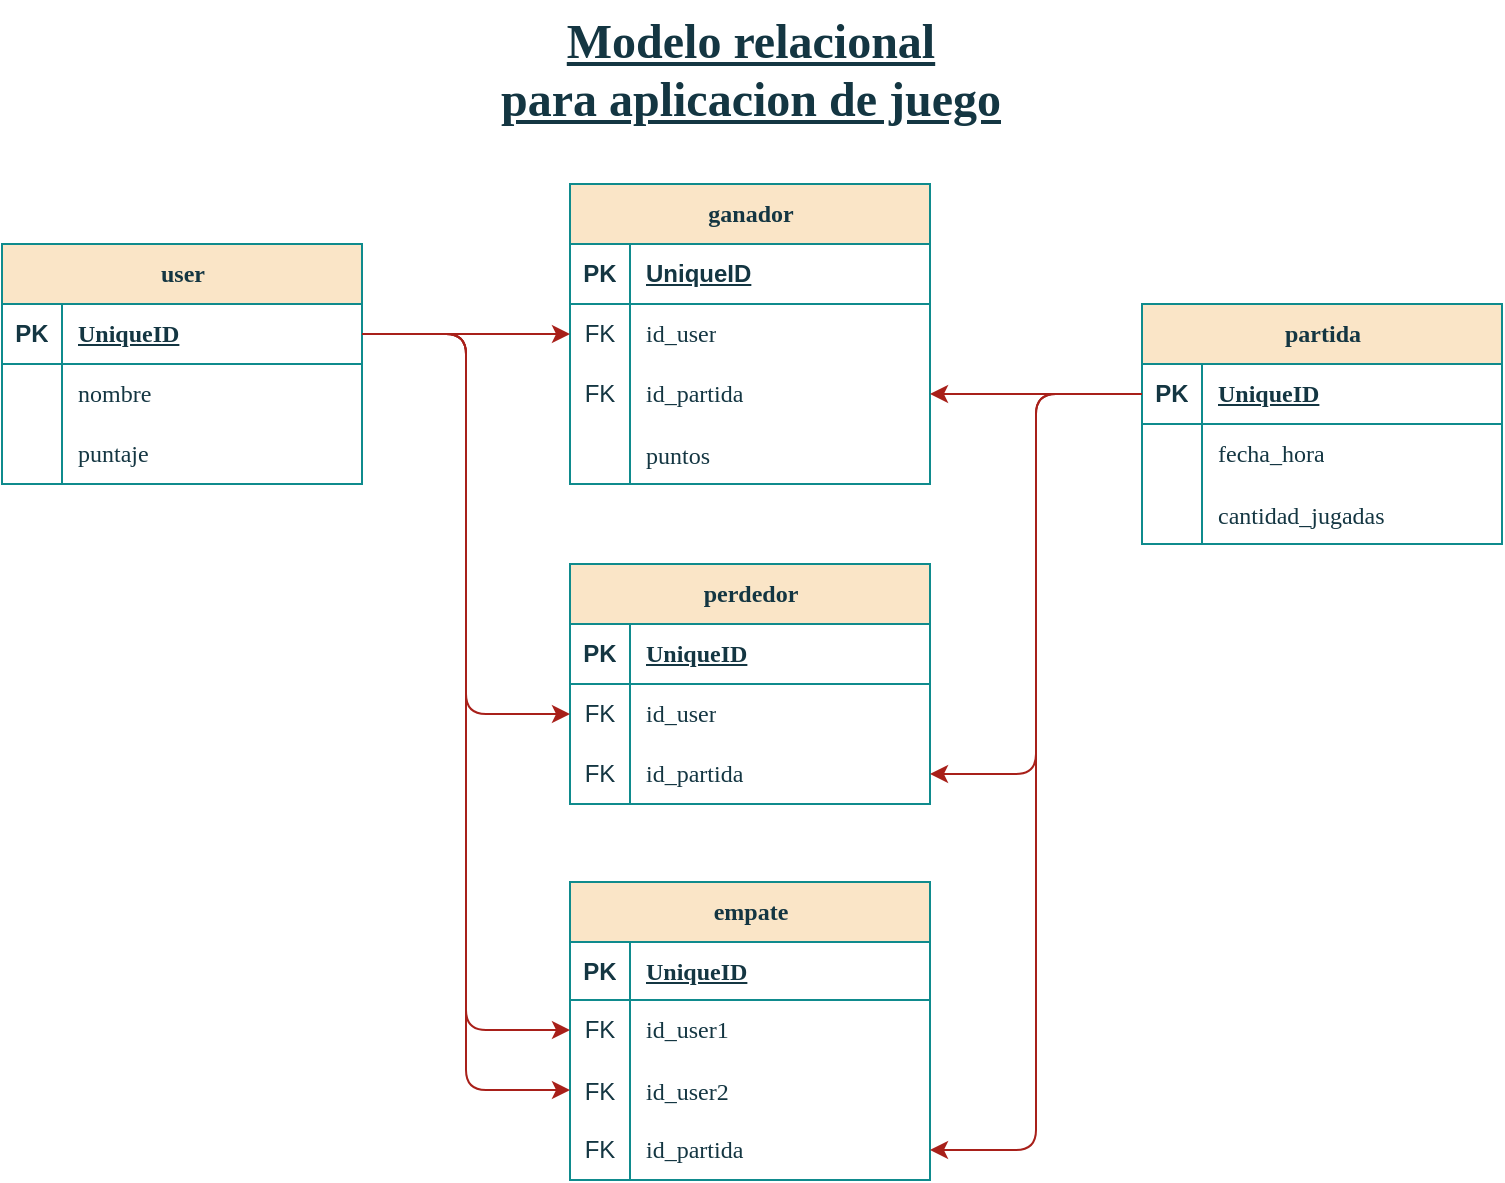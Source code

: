 <mxfile version="24.7.10">
  <diagram id="R2lEEEUBdFMjLlhIrx00" name="Page-1">
    <mxGraphModel grid="1" page="1" gridSize="10" guides="1" tooltips="1" connect="1" arrows="1" fold="1" pageScale="1" pageWidth="827" pageHeight="1169" math="0" shadow="0" extFonts="Permanent Marker^https://fonts.googleapis.com/css?family=Permanent+Marker">
      <root>
        <mxCell id="0" />
        <mxCell id="1" parent="0" />
        <mxCell id="4kyoytH1Ml8FVOS40zxp-3" value="user" style="shape=table;startSize=30;container=1;collapsible=1;childLayout=tableLayout;fixedRows=1;rowLines=0;fontStyle=1;align=center;resizeLast=1;html=1;fillColor=#FAE5C7;strokeColor=#0F8B8D;fontFamily=JetBrains mono;fontSource=https%3A%2F%2Ffonts.googleapis.com%2Fcss%3Ffamily%3DJetBrains%2Bmono;labelBackgroundColor=none;fontColor=#143642;" vertex="1" parent="1">
          <mxGeometry x="40" y="152" width="180" height="120" as="geometry" />
        </mxCell>
        <mxCell id="4kyoytH1Ml8FVOS40zxp-4" value="" style="shape=tableRow;horizontal=0;startSize=0;swimlaneHead=0;swimlaneBody=0;fillColor=none;collapsible=0;dropTarget=0;points=[[0,0.5],[1,0.5]];portConstraint=eastwest;top=0;left=0;right=0;bottom=1;labelBackgroundColor=none;strokeColor=#0F8B8D;fontColor=#143642;" vertex="1" parent="4kyoytH1Ml8FVOS40zxp-3">
          <mxGeometry y="30" width="180" height="30" as="geometry" />
        </mxCell>
        <mxCell id="4kyoytH1Ml8FVOS40zxp-5" value="PK" style="shape=partialRectangle;connectable=0;fillColor=none;top=0;left=0;bottom=0;right=0;fontStyle=1;overflow=hidden;whiteSpace=wrap;html=1;labelBackgroundColor=none;strokeColor=#0F8B8D;fontColor=#143642;" vertex="1" parent="4kyoytH1Ml8FVOS40zxp-4">
          <mxGeometry width="30" height="30" as="geometry">
            <mxRectangle width="30" height="30" as="alternateBounds" />
          </mxGeometry>
        </mxCell>
        <mxCell id="4kyoytH1Ml8FVOS40zxp-6" value="&lt;font data-font-src=&quot;https://fonts.googleapis.com/css?family=JetBrains+mono&quot; face=&quot;JetBrains mono&quot;&gt;UniqueID&lt;/font&gt;" style="shape=partialRectangle;connectable=0;fillColor=none;top=0;left=0;bottom=0;right=0;align=left;spacingLeft=6;fontStyle=5;overflow=hidden;whiteSpace=wrap;html=1;labelBackgroundColor=none;strokeColor=#0F8B8D;fontColor=#143642;" vertex="1" parent="4kyoytH1Ml8FVOS40zxp-4">
          <mxGeometry x="30" width="150" height="30" as="geometry">
            <mxRectangle width="150" height="30" as="alternateBounds" />
          </mxGeometry>
        </mxCell>
        <mxCell id="4kyoytH1Ml8FVOS40zxp-7" value="" style="shape=tableRow;horizontal=0;startSize=0;swimlaneHead=0;swimlaneBody=0;fillColor=none;collapsible=0;dropTarget=0;points=[[0,0.5],[1,0.5]];portConstraint=eastwest;top=0;left=0;right=0;bottom=0;labelBackgroundColor=none;strokeColor=#0F8B8D;fontColor=#143642;fontFamily=JetBrains mono;fontSource=https%3A%2F%2Ffonts.googleapis.com%2Fcss%3Ffamily%3DJetBrains%2Bmono;" vertex="1" parent="4kyoytH1Ml8FVOS40zxp-3">
          <mxGeometry y="60" width="180" height="30" as="geometry" />
        </mxCell>
        <mxCell id="4kyoytH1Ml8FVOS40zxp-8" value="" style="shape=partialRectangle;connectable=0;fillColor=none;top=0;left=0;bottom=0;right=0;editable=1;overflow=hidden;whiteSpace=wrap;html=1;labelBackgroundColor=none;strokeColor=#0F8B8D;fontColor=#143642;" vertex="1" parent="4kyoytH1Ml8FVOS40zxp-7">
          <mxGeometry width="30" height="30" as="geometry">
            <mxRectangle width="30" height="30" as="alternateBounds" />
          </mxGeometry>
        </mxCell>
        <mxCell id="4kyoytH1Ml8FVOS40zxp-9" value="&lt;font data-font-src=&quot;https://fonts.googleapis.com/css?family=JetBrains+mono&quot; face=&quot;JetBrains mono&quot;&gt;nombre&lt;/font&gt;" style="shape=partialRectangle;connectable=0;fillColor=none;top=0;left=0;bottom=0;right=0;align=left;spacingLeft=6;overflow=hidden;whiteSpace=wrap;html=1;labelBackgroundColor=none;strokeColor=#0F8B8D;fontColor=#143642;" vertex="1" parent="4kyoytH1Ml8FVOS40zxp-7">
          <mxGeometry x="30" width="150" height="30" as="geometry">
            <mxRectangle width="150" height="30" as="alternateBounds" />
          </mxGeometry>
        </mxCell>
        <mxCell id="4kyoytH1Ml8FVOS40zxp-10" value="" style="shape=tableRow;horizontal=0;startSize=0;swimlaneHead=0;swimlaneBody=0;fillColor=none;collapsible=0;dropTarget=0;points=[[0,0.5],[1,0.5]];portConstraint=eastwest;top=0;left=0;right=0;bottom=0;labelBackgroundColor=none;strokeColor=#0F8B8D;fontColor=#143642;" vertex="1" parent="4kyoytH1Ml8FVOS40zxp-3">
          <mxGeometry y="90" width="180" height="30" as="geometry" />
        </mxCell>
        <mxCell id="4kyoytH1Ml8FVOS40zxp-11" value="" style="shape=partialRectangle;connectable=0;fillColor=none;top=0;left=0;bottom=0;right=0;editable=1;overflow=hidden;whiteSpace=wrap;html=1;labelBackgroundColor=none;strokeColor=#0F8B8D;fontColor=#143642;" vertex="1" parent="4kyoytH1Ml8FVOS40zxp-10">
          <mxGeometry width="30" height="30" as="geometry">
            <mxRectangle width="30" height="30" as="alternateBounds" />
          </mxGeometry>
        </mxCell>
        <mxCell id="4kyoytH1Ml8FVOS40zxp-12" value="&lt;font data-font-src=&quot;https://fonts.googleapis.com/css?family=JetBrains+mono&quot; face=&quot;JetBrains mono&quot;&gt;puntaje&lt;/font&gt;" style="shape=partialRectangle;connectable=0;fillColor=none;top=0;left=0;bottom=0;right=0;align=left;spacingLeft=6;overflow=hidden;whiteSpace=wrap;html=1;labelBackgroundColor=none;strokeColor=#0F8B8D;fontColor=#143642;" vertex="1" parent="4kyoytH1Ml8FVOS40zxp-10">
          <mxGeometry x="30" width="150" height="30" as="geometry">
            <mxRectangle width="150" height="30" as="alternateBounds" />
          </mxGeometry>
        </mxCell>
        <mxCell id="4kyoytH1Ml8FVOS40zxp-16" value="ganador" style="shape=table;startSize=30;container=1;collapsible=1;childLayout=tableLayout;fixedRows=1;rowLines=0;fontStyle=1;align=center;resizeLast=1;html=1;fillColor=#FAE5C7;strokeColor=#0F8B8D;fontFamily=JetBrains mono;fontSource=https%3A%2F%2Ffonts.googleapis.com%2Fcss%3Ffamily%3DJetBrains%2Bmono;labelBackgroundColor=none;fontColor=#143642;" vertex="1" parent="1">
          <mxGeometry x="324" y="122" width="180" height="150" as="geometry" />
        </mxCell>
        <mxCell id="4kyoytH1Ml8FVOS40zxp-17" value="" style="shape=tableRow;horizontal=0;startSize=0;swimlaneHead=0;swimlaneBody=0;fillColor=none;collapsible=0;dropTarget=0;points=[[0,0.5],[1,0.5]];portConstraint=eastwest;top=0;left=0;right=0;bottom=1;labelBackgroundColor=none;strokeColor=#0F8B8D;fontColor=#143642;" vertex="1" parent="4kyoytH1Ml8FVOS40zxp-16">
          <mxGeometry y="30" width="180" height="30" as="geometry" />
        </mxCell>
        <mxCell id="4kyoytH1Ml8FVOS40zxp-18" value="PK" style="shape=partialRectangle;connectable=0;fillColor=none;top=0;left=0;bottom=0;right=0;fontStyle=1;overflow=hidden;whiteSpace=wrap;html=1;labelBackgroundColor=none;strokeColor=#0F8B8D;fontColor=#143642;" vertex="1" parent="4kyoytH1Ml8FVOS40zxp-17">
          <mxGeometry width="30" height="30" as="geometry">
            <mxRectangle width="30" height="30" as="alternateBounds" />
          </mxGeometry>
        </mxCell>
        <mxCell id="4kyoytH1Ml8FVOS40zxp-19" value="UniqueID" style="shape=partialRectangle;connectable=0;fillColor=none;top=0;left=0;bottom=0;right=0;align=left;spacingLeft=6;fontStyle=5;overflow=hidden;whiteSpace=wrap;html=1;labelBackgroundColor=none;strokeColor=#0F8B8D;fontColor=#143642;" vertex="1" parent="4kyoytH1Ml8FVOS40zxp-17">
          <mxGeometry x="30" width="150" height="30" as="geometry">
            <mxRectangle width="150" height="30" as="alternateBounds" />
          </mxGeometry>
        </mxCell>
        <mxCell id="4kyoytH1Ml8FVOS40zxp-20" value="" style="shape=tableRow;horizontal=0;startSize=0;swimlaneHead=0;swimlaneBody=0;fillColor=none;collapsible=0;dropTarget=0;points=[[0,0.5],[1,0.5]];portConstraint=eastwest;top=0;left=0;right=0;bottom=0;labelBackgroundColor=none;strokeColor=#0F8B8D;fontColor=#143642;" vertex="1" parent="4kyoytH1Ml8FVOS40zxp-16">
          <mxGeometry y="60" width="180" height="30" as="geometry" />
        </mxCell>
        <mxCell id="4kyoytH1Ml8FVOS40zxp-21" value="FK" style="shape=partialRectangle;connectable=0;fillColor=none;top=0;left=0;bottom=0;right=0;editable=1;overflow=hidden;whiteSpace=wrap;html=1;labelBackgroundColor=none;strokeColor=#0F8B8D;fontColor=#143642;" vertex="1" parent="4kyoytH1Ml8FVOS40zxp-20">
          <mxGeometry width="30" height="30" as="geometry">
            <mxRectangle width="30" height="30" as="alternateBounds" />
          </mxGeometry>
        </mxCell>
        <mxCell id="4kyoytH1Ml8FVOS40zxp-22" value="&lt;font data-font-src=&quot;https://fonts.googleapis.com/css?family=JetBrains+mono&quot; face=&quot;JetBrains mono&quot;&gt;id_user&lt;/font&gt;" style="shape=partialRectangle;connectable=0;fillColor=none;top=0;left=0;bottom=0;right=0;align=left;spacingLeft=6;overflow=hidden;whiteSpace=wrap;html=1;labelBackgroundColor=none;strokeColor=#0F8B8D;fontColor=#143642;" vertex="1" parent="4kyoytH1Ml8FVOS40zxp-20">
          <mxGeometry x="30" width="150" height="30" as="geometry">
            <mxRectangle width="150" height="30" as="alternateBounds" />
          </mxGeometry>
        </mxCell>
        <mxCell id="4kyoytH1Ml8FVOS40zxp-23" value="" style="shape=tableRow;horizontal=0;startSize=0;swimlaneHead=0;swimlaneBody=0;fillColor=none;collapsible=0;dropTarget=0;points=[[0,0.5],[1,0.5]];portConstraint=eastwest;top=0;left=0;right=0;bottom=0;labelBackgroundColor=none;strokeColor=#0F8B8D;fontColor=#143642;" vertex="1" parent="4kyoytH1Ml8FVOS40zxp-16">
          <mxGeometry y="90" width="180" height="30" as="geometry" />
        </mxCell>
        <mxCell id="4kyoytH1Ml8FVOS40zxp-24" value="FK" style="shape=partialRectangle;connectable=0;fillColor=none;top=0;left=0;bottom=0;right=0;editable=1;overflow=hidden;whiteSpace=wrap;html=1;labelBackgroundColor=none;strokeColor=#0F8B8D;fontColor=#143642;" vertex="1" parent="4kyoytH1Ml8FVOS40zxp-23">
          <mxGeometry width="30" height="30" as="geometry">
            <mxRectangle width="30" height="30" as="alternateBounds" />
          </mxGeometry>
        </mxCell>
        <mxCell id="4kyoytH1Ml8FVOS40zxp-25" value="&lt;font data-font-src=&quot;https://fonts.googleapis.com/css?family=JetBrains+mono&quot; face=&quot;JetBrains mono&quot;&gt;id_partida&lt;/font&gt;" style="shape=partialRectangle;connectable=0;fillColor=none;top=0;left=0;bottom=0;right=0;align=left;spacingLeft=6;overflow=hidden;whiteSpace=wrap;html=1;labelBackgroundColor=none;strokeColor=#0F8B8D;fontColor=#143642;" vertex="1" parent="4kyoytH1Ml8FVOS40zxp-23">
          <mxGeometry x="30" width="150" height="30" as="geometry">
            <mxRectangle width="150" height="30" as="alternateBounds" />
          </mxGeometry>
        </mxCell>
        <mxCell id="4kyoytH1Ml8FVOS40zxp-101" value="" style="shape=tableRow;horizontal=0;startSize=0;swimlaneHead=0;swimlaneBody=0;fillColor=none;collapsible=0;dropTarget=0;points=[[0,0.5],[1,0.5]];portConstraint=eastwest;top=0;left=0;right=0;bottom=0;strokeColor=#0F8B8D;align=center;verticalAlign=middle;fontFamily=Helvetica;fontSize=12;fontColor=#143642;fontStyle=1;labelBackgroundColor=none;" vertex="1" parent="4kyoytH1Ml8FVOS40zxp-16">
          <mxGeometry y="120" width="180" height="30" as="geometry" />
        </mxCell>
        <mxCell id="4kyoytH1Ml8FVOS40zxp-102" value="" style="shape=partialRectangle;connectable=0;fillColor=none;top=0;left=0;bottom=0;right=0;editable=1;overflow=hidden;strokeColor=#0F8B8D;align=center;verticalAlign=middle;fontFamily=Helvetica;fontSize=12;fontColor=#143642;fontStyle=1;labelBackgroundColor=none;" vertex="1" parent="4kyoytH1Ml8FVOS40zxp-101">
          <mxGeometry width="30" height="30" as="geometry">
            <mxRectangle width="30" height="30" as="alternateBounds" />
          </mxGeometry>
        </mxCell>
        <mxCell id="4kyoytH1Ml8FVOS40zxp-103" value="puntos" style="shape=partialRectangle;connectable=0;fillColor=none;top=0;left=0;bottom=0;right=0;align=left;spacingLeft=6;overflow=hidden;strokeColor=#0F8B8D;verticalAlign=middle;fontFamily=JetBrains mono;fontSize=12;fontColor=#143642;fontStyle=0;labelBackgroundColor=none;fontSource=https%3A%2F%2Ffonts.googleapis.com%2Fcss%3Ffamily%3DJetBrains%2Bmono;" vertex="1" parent="4kyoytH1Ml8FVOS40zxp-101">
          <mxGeometry x="30" width="150" height="30" as="geometry">
            <mxRectangle width="150" height="30" as="alternateBounds" />
          </mxGeometry>
        </mxCell>
        <mxCell id="4kyoytH1Ml8FVOS40zxp-26" value="perdedor" style="shape=table;startSize=30;container=1;collapsible=1;childLayout=tableLayout;fixedRows=1;rowLines=0;fontStyle=1;align=center;resizeLast=1;html=1;fillColor=#FAE5C7;strokeColor=#0F8B8D;fontFamily=JetBrains mono;fontSource=https%3A%2F%2Ffonts.googleapis.com%2Fcss%3Ffamily%3DJetBrains%2Bmono;labelBackgroundColor=none;fontColor=#143642;" vertex="1" parent="1">
          <mxGeometry x="324" y="312" width="180" height="120" as="geometry" />
        </mxCell>
        <mxCell id="4kyoytH1Ml8FVOS40zxp-27" value="" style="shape=tableRow;horizontal=0;startSize=0;swimlaneHead=0;swimlaneBody=0;fillColor=none;collapsible=0;dropTarget=0;points=[[0,0.5],[1,0.5]];portConstraint=eastwest;top=0;left=0;right=0;bottom=1;labelBackgroundColor=none;strokeColor=#0F8B8D;fontColor=#143642;" vertex="1" parent="4kyoytH1Ml8FVOS40zxp-26">
          <mxGeometry y="30" width="180" height="30" as="geometry" />
        </mxCell>
        <mxCell id="4kyoytH1Ml8FVOS40zxp-28" value="PK" style="shape=partialRectangle;connectable=0;fillColor=none;top=0;left=0;bottom=0;right=0;fontStyle=1;overflow=hidden;whiteSpace=wrap;html=1;labelBackgroundColor=none;strokeColor=#0F8B8D;fontColor=#143642;" vertex="1" parent="4kyoytH1Ml8FVOS40zxp-27">
          <mxGeometry width="30" height="30" as="geometry">
            <mxRectangle width="30" height="30" as="alternateBounds" />
          </mxGeometry>
        </mxCell>
        <mxCell id="4kyoytH1Ml8FVOS40zxp-29" value="&lt;font data-font-src=&quot;https://fonts.googleapis.com/css?family=JetBrains+mono&quot; face=&quot;JetBrains mono&quot;&gt;UniqueID&lt;/font&gt;" style="shape=partialRectangle;connectable=0;fillColor=none;top=0;left=0;bottom=0;right=0;align=left;spacingLeft=6;fontStyle=5;overflow=hidden;whiteSpace=wrap;html=1;labelBackgroundColor=none;strokeColor=#0F8B8D;fontColor=#143642;" vertex="1" parent="4kyoytH1Ml8FVOS40zxp-27">
          <mxGeometry x="30" width="150" height="30" as="geometry">
            <mxRectangle width="150" height="30" as="alternateBounds" />
          </mxGeometry>
        </mxCell>
        <mxCell id="4kyoytH1Ml8FVOS40zxp-30" value="" style="shape=tableRow;horizontal=0;startSize=0;swimlaneHead=0;swimlaneBody=0;fillColor=none;collapsible=0;dropTarget=0;points=[[0,0.5],[1,0.5]];portConstraint=eastwest;top=0;left=0;right=0;bottom=0;labelBackgroundColor=none;strokeColor=#0F8B8D;fontColor=#143642;" vertex="1" parent="4kyoytH1Ml8FVOS40zxp-26">
          <mxGeometry y="60" width="180" height="30" as="geometry" />
        </mxCell>
        <mxCell id="4kyoytH1Ml8FVOS40zxp-31" value="FK" style="shape=partialRectangle;connectable=0;fillColor=none;top=0;left=0;bottom=0;right=0;editable=1;overflow=hidden;whiteSpace=wrap;html=1;labelBackgroundColor=none;strokeColor=#0F8B8D;fontColor=#143642;" vertex="1" parent="4kyoytH1Ml8FVOS40zxp-30">
          <mxGeometry width="30" height="30" as="geometry">
            <mxRectangle width="30" height="30" as="alternateBounds" />
          </mxGeometry>
        </mxCell>
        <mxCell id="4kyoytH1Ml8FVOS40zxp-32" value="&lt;font data-font-src=&quot;https://fonts.googleapis.com/css?family=JetBrains+mono&quot; face=&quot;JetBrains mono&quot;&gt;id_user&lt;/font&gt;" style="shape=partialRectangle;connectable=0;fillColor=none;top=0;left=0;bottom=0;right=0;align=left;spacingLeft=6;overflow=hidden;whiteSpace=wrap;html=1;labelBackgroundColor=none;strokeColor=#0F8B8D;fontColor=#143642;" vertex="1" parent="4kyoytH1Ml8FVOS40zxp-30">
          <mxGeometry x="30" width="150" height="30" as="geometry">
            <mxRectangle width="150" height="30" as="alternateBounds" />
          </mxGeometry>
        </mxCell>
        <mxCell id="4kyoytH1Ml8FVOS40zxp-33" value="" style="shape=tableRow;horizontal=0;startSize=0;swimlaneHead=0;swimlaneBody=0;fillColor=none;collapsible=0;dropTarget=0;points=[[0,0.5],[1,0.5]];portConstraint=eastwest;top=0;left=0;right=0;bottom=0;labelBackgroundColor=none;strokeColor=#0F8B8D;fontColor=#143642;" vertex="1" parent="4kyoytH1Ml8FVOS40zxp-26">
          <mxGeometry y="90" width="180" height="30" as="geometry" />
        </mxCell>
        <mxCell id="4kyoytH1Ml8FVOS40zxp-34" value="FK" style="shape=partialRectangle;connectable=0;fillColor=none;top=0;left=0;bottom=0;right=0;editable=1;overflow=hidden;whiteSpace=wrap;html=1;labelBackgroundColor=none;strokeColor=#0F8B8D;fontColor=#143642;" vertex="1" parent="4kyoytH1Ml8FVOS40zxp-33">
          <mxGeometry width="30" height="30" as="geometry">
            <mxRectangle width="30" height="30" as="alternateBounds" />
          </mxGeometry>
        </mxCell>
        <mxCell id="4kyoytH1Ml8FVOS40zxp-35" value="&lt;font face=&quot;JetBrains mono&quot;&gt;id_partida&lt;/font&gt;" style="shape=partialRectangle;connectable=0;fillColor=none;top=0;left=0;bottom=0;right=0;align=left;spacingLeft=6;overflow=hidden;whiteSpace=wrap;html=1;labelBackgroundColor=none;strokeColor=#0F8B8D;fontColor=#143642;" vertex="1" parent="4kyoytH1Ml8FVOS40zxp-33">
          <mxGeometry x="30" width="150" height="30" as="geometry">
            <mxRectangle width="150" height="30" as="alternateBounds" />
          </mxGeometry>
        </mxCell>
        <mxCell id="4kyoytH1Ml8FVOS40zxp-36" value="empate" style="shape=table;startSize=30;container=1;collapsible=1;childLayout=tableLayout;fixedRows=1;rowLines=0;fontStyle=1;align=center;resizeLast=1;html=1;fillColor=#FAE5C7;strokeColor=#0F8B8D;fontFamily=JetBrains mono;fontSource=https%3A%2F%2Ffonts.googleapis.com%2Fcss%3Ffamily%3DJetBrains%2Bmono;labelBackgroundColor=none;fontColor=#143642;" vertex="1" parent="1">
          <mxGeometry x="324" y="471" width="180" height="149" as="geometry" />
        </mxCell>
        <mxCell id="4kyoytH1Ml8FVOS40zxp-37" value="" style="shape=tableRow;horizontal=0;startSize=0;swimlaneHead=0;swimlaneBody=0;fillColor=none;collapsible=0;dropTarget=0;points=[[0,0.5],[1,0.5]];portConstraint=eastwest;top=0;left=0;right=0;bottom=1;labelBackgroundColor=none;strokeColor=#0F8B8D;fontColor=#143642;" vertex="1" parent="4kyoytH1Ml8FVOS40zxp-36">
          <mxGeometry y="30" width="180" height="29" as="geometry" />
        </mxCell>
        <mxCell id="4kyoytH1Ml8FVOS40zxp-38" value="PK" style="shape=partialRectangle;connectable=0;fillColor=none;top=0;left=0;bottom=0;right=0;fontStyle=1;overflow=hidden;whiteSpace=wrap;html=1;labelBackgroundColor=none;strokeColor=#0F8B8D;fontColor=#143642;" vertex="1" parent="4kyoytH1Ml8FVOS40zxp-37">
          <mxGeometry width="30" height="29" as="geometry">
            <mxRectangle width="30" height="29" as="alternateBounds" />
          </mxGeometry>
        </mxCell>
        <mxCell id="4kyoytH1Ml8FVOS40zxp-39" value="&lt;font data-font-src=&quot;https://fonts.googleapis.com/css?family=JetBrains+mono&quot; face=&quot;JetBrains mono&quot;&gt;UniqueID&lt;/font&gt;" style="shape=partialRectangle;connectable=0;fillColor=none;top=0;left=0;bottom=0;right=0;align=left;spacingLeft=6;fontStyle=5;overflow=hidden;whiteSpace=wrap;html=1;labelBackgroundColor=none;strokeColor=#0F8B8D;fontColor=#143642;" vertex="1" parent="4kyoytH1Ml8FVOS40zxp-37">
          <mxGeometry x="30" width="150" height="29" as="geometry">
            <mxRectangle width="150" height="29" as="alternateBounds" />
          </mxGeometry>
        </mxCell>
        <mxCell id="4kyoytH1Ml8FVOS40zxp-40" value="" style="shape=tableRow;horizontal=0;startSize=0;swimlaneHead=0;swimlaneBody=0;fillColor=none;collapsible=0;dropTarget=0;points=[[0,0.5],[1,0.5]];portConstraint=eastwest;top=0;left=0;right=0;bottom=0;labelBackgroundColor=none;strokeColor=#0F8B8D;fontColor=#143642;" vertex="1" parent="4kyoytH1Ml8FVOS40zxp-36">
          <mxGeometry y="59" width="180" height="30" as="geometry" />
        </mxCell>
        <mxCell id="4kyoytH1Ml8FVOS40zxp-41" value="FK" style="shape=partialRectangle;connectable=0;fillColor=none;top=0;left=0;bottom=0;right=0;editable=1;overflow=hidden;whiteSpace=wrap;html=1;labelBackgroundColor=none;strokeColor=#0F8B8D;fontColor=#143642;" vertex="1" parent="4kyoytH1Ml8FVOS40zxp-40">
          <mxGeometry width="30" height="30" as="geometry">
            <mxRectangle width="30" height="30" as="alternateBounds" />
          </mxGeometry>
        </mxCell>
        <mxCell id="4kyoytH1Ml8FVOS40zxp-42" value="&lt;font face=&quot;JetBrains mono&quot;&gt;id_user1&lt;/font&gt;" style="shape=partialRectangle;connectable=0;fillColor=none;top=0;left=0;bottom=0;right=0;align=left;spacingLeft=6;overflow=hidden;whiteSpace=wrap;html=1;labelBackgroundColor=none;strokeColor=#0F8B8D;fontColor=#143642;" vertex="1" parent="4kyoytH1Ml8FVOS40zxp-40">
          <mxGeometry x="30" width="150" height="30" as="geometry">
            <mxRectangle width="150" height="30" as="alternateBounds" />
          </mxGeometry>
        </mxCell>
        <mxCell id="4kyoytH1Ml8FVOS40zxp-49" value="" style="shape=tableRow;horizontal=0;startSize=0;swimlaneHead=0;swimlaneBody=0;fillColor=none;collapsible=0;dropTarget=0;points=[[0,0.5],[1,0.5]];portConstraint=eastwest;top=0;left=0;right=0;bottom=0;labelBackgroundColor=none;strokeColor=#0F8B8D;fontColor=#143642;" vertex="1" parent="4kyoytH1Ml8FVOS40zxp-36">
          <mxGeometry y="89" width="180" height="30" as="geometry" />
        </mxCell>
        <mxCell id="4kyoytH1Ml8FVOS40zxp-50" value="FK" style="shape=partialRectangle;connectable=0;fillColor=none;top=0;left=0;bottom=0;right=0;editable=1;overflow=hidden;labelBackgroundColor=none;strokeColor=#0F8B8D;fontColor=#143642;" vertex="1" parent="4kyoytH1Ml8FVOS40zxp-49">
          <mxGeometry width="30" height="30" as="geometry">
            <mxRectangle width="30" height="30" as="alternateBounds" />
          </mxGeometry>
        </mxCell>
        <mxCell id="4kyoytH1Ml8FVOS40zxp-51" value="id_user2" style="shape=partialRectangle;connectable=0;fillColor=none;top=0;left=0;bottom=0;right=0;align=left;spacingLeft=6;overflow=hidden;labelBackgroundColor=none;strokeColor=#0F8B8D;fontColor=#143642;fontFamily=JetBrains mono;fontSource=https%3A%2F%2Ffonts.googleapis.com%2Fcss%3Ffamily%3DJetBrains%2Bmono;" vertex="1" parent="4kyoytH1Ml8FVOS40zxp-49">
          <mxGeometry x="30" width="150" height="30" as="geometry">
            <mxRectangle width="150" height="30" as="alternateBounds" />
          </mxGeometry>
        </mxCell>
        <mxCell id="4kyoytH1Ml8FVOS40zxp-43" value="" style="shape=tableRow;horizontal=0;startSize=0;swimlaneHead=0;swimlaneBody=0;fillColor=none;collapsible=0;dropTarget=0;points=[[0,0.5],[1,0.5]];portConstraint=eastwest;top=0;left=0;right=0;bottom=0;labelBackgroundColor=none;strokeColor=#0F8B8D;fontColor=#143642;" vertex="1" parent="4kyoytH1Ml8FVOS40zxp-36">
          <mxGeometry y="119" width="180" height="30" as="geometry" />
        </mxCell>
        <mxCell id="4kyoytH1Ml8FVOS40zxp-44" value="FK" style="shape=partialRectangle;connectable=0;fillColor=none;top=0;left=0;bottom=0;right=0;editable=1;overflow=hidden;whiteSpace=wrap;html=1;labelBackgroundColor=none;strokeColor=#0F8B8D;fontColor=#143642;" vertex="1" parent="4kyoytH1Ml8FVOS40zxp-43">
          <mxGeometry width="30" height="30" as="geometry">
            <mxRectangle width="30" height="30" as="alternateBounds" />
          </mxGeometry>
        </mxCell>
        <mxCell id="4kyoytH1Ml8FVOS40zxp-45" value="&lt;font data-font-src=&quot;https://fonts.googleapis.com/css?family=JetBrains+mono&quot; face=&quot;JetBrains mono&quot;&gt;id_partida&lt;/font&gt;" style="shape=partialRectangle;connectable=0;fillColor=none;top=0;left=0;bottom=0;right=0;align=left;spacingLeft=6;overflow=hidden;whiteSpace=wrap;html=1;labelBackgroundColor=none;strokeColor=#0F8B8D;fontColor=#143642;" vertex="1" parent="4kyoytH1Ml8FVOS40zxp-43">
          <mxGeometry x="30" width="150" height="30" as="geometry">
            <mxRectangle width="150" height="30" as="alternateBounds" />
          </mxGeometry>
        </mxCell>
        <mxCell id="4kyoytH1Ml8FVOS40zxp-52" value="partida" style="shape=table;startSize=30;container=1;collapsible=1;childLayout=tableLayout;fixedRows=1;rowLines=0;fontStyle=1;align=center;resizeLast=1;html=1;fillColor=#FAE5C7;strokeColor=#0F8B8D;fontFamily=JetBrains mono;fontSource=https%3A%2F%2Ffonts.googleapis.com%2Fcss%3Ffamily%3DJetBrains%2Bmono;labelBackgroundColor=none;fontColor=#143642;" vertex="1" parent="1">
          <mxGeometry x="610" y="182" width="180" height="120" as="geometry" />
        </mxCell>
        <mxCell id="4kyoytH1Ml8FVOS40zxp-53" value="" style="shape=tableRow;horizontal=0;startSize=0;swimlaneHead=0;swimlaneBody=0;fillColor=none;collapsible=0;dropTarget=0;points=[[0,0.5],[1,0.5]];portConstraint=eastwest;top=0;left=0;right=0;bottom=1;labelBackgroundColor=none;strokeColor=#0F8B8D;fontColor=#143642;" vertex="1" parent="4kyoytH1Ml8FVOS40zxp-52">
          <mxGeometry y="30" width="180" height="30" as="geometry" />
        </mxCell>
        <mxCell id="4kyoytH1Ml8FVOS40zxp-54" value="PK" style="shape=partialRectangle;connectable=0;fillColor=none;top=0;left=0;bottom=0;right=0;fontStyle=1;overflow=hidden;whiteSpace=wrap;html=1;labelBackgroundColor=none;strokeColor=#0F8B8D;fontColor=#143642;" vertex="1" parent="4kyoytH1Ml8FVOS40zxp-53">
          <mxGeometry width="30" height="30" as="geometry">
            <mxRectangle width="30" height="30" as="alternateBounds" />
          </mxGeometry>
        </mxCell>
        <mxCell id="4kyoytH1Ml8FVOS40zxp-55" value="&lt;font face=&quot;JetBrains mono&quot;&gt;UniqueID&lt;/font&gt;" style="shape=partialRectangle;connectable=0;fillColor=none;top=0;left=0;bottom=0;right=0;align=left;spacingLeft=6;fontStyle=5;overflow=hidden;whiteSpace=wrap;html=1;labelBackgroundColor=none;strokeColor=#0F8B8D;fontColor=#143642;" vertex="1" parent="4kyoytH1Ml8FVOS40zxp-53">
          <mxGeometry x="30" width="150" height="30" as="geometry">
            <mxRectangle width="150" height="30" as="alternateBounds" />
          </mxGeometry>
        </mxCell>
        <mxCell id="4kyoytH1Ml8FVOS40zxp-56" value="" style="shape=tableRow;horizontal=0;startSize=0;swimlaneHead=0;swimlaneBody=0;fillColor=none;collapsible=0;dropTarget=0;points=[[0,0.5],[1,0.5]];portConstraint=eastwest;top=0;left=0;right=0;bottom=0;labelBackgroundColor=none;strokeColor=#0F8B8D;fontColor=#143642;" vertex="1" parent="4kyoytH1Ml8FVOS40zxp-52">
          <mxGeometry y="60" width="180" height="30" as="geometry" />
        </mxCell>
        <mxCell id="4kyoytH1Ml8FVOS40zxp-57" value="" style="shape=partialRectangle;connectable=0;fillColor=none;top=0;left=0;bottom=0;right=0;editable=1;overflow=hidden;whiteSpace=wrap;html=1;labelBackgroundColor=none;strokeColor=#0F8B8D;fontColor=#143642;" vertex="1" parent="4kyoytH1Ml8FVOS40zxp-56">
          <mxGeometry width="30" height="30" as="geometry">
            <mxRectangle width="30" height="30" as="alternateBounds" />
          </mxGeometry>
        </mxCell>
        <mxCell id="4kyoytH1Ml8FVOS40zxp-58" value="&lt;font face=&quot;JetBrains mono&quot;&gt;fecha_hora&lt;/font&gt;" style="shape=partialRectangle;connectable=0;fillColor=none;top=0;left=0;bottom=0;right=0;align=left;spacingLeft=6;overflow=hidden;whiteSpace=wrap;html=1;labelBackgroundColor=none;strokeColor=#0F8B8D;fontColor=#143642;" vertex="1" parent="4kyoytH1Ml8FVOS40zxp-56">
          <mxGeometry x="30" width="150" height="30" as="geometry">
            <mxRectangle width="150" height="30" as="alternateBounds" />
          </mxGeometry>
        </mxCell>
        <mxCell id="4kyoytH1Ml8FVOS40zxp-59" value="" style="shape=tableRow;horizontal=0;startSize=0;swimlaneHead=0;swimlaneBody=0;fillColor=none;collapsible=0;dropTarget=0;points=[[0,0.5],[1,0.5]];portConstraint=eastwest;top=0;left=0;right=0;bottom=0;labelBackgroundColor=none;strokeColor=#0F8B8D;fontColor=#143642;" vertex="1" parent="4kyoytH1Ml8FVOS40zxp-52">
          <mxGeometry y="90" width="180" height="30" as="geometry" />
        </mxCell>
        <mxCell id="4kyoytH1Ml8FVOS40zxp-60" value="" style="shape=partialRectangle;connectable=0;fillColor=none;top=0;left=0;bottom=0;right=0;editable=1;overflow=hidden;labelBackgroundColor=none;strokeColor=#0F8B8D;fontColor=#143642;" vertex="1" parent="4kyoytH1Ml8FVOS40zxp-59">
          <mxGeometry width="30" height="30" as="geometry">
            <mxRectangle width="30" height="30" as="alternateBounds" />
          </mxGeometry>
        </mxCell>
        <mxCell id="4kyoytH1Ml8FVOS40zxp-61" value="cantidad_jugadas" style="shape=partialRectangle;connectable=0;fillColor=none;top=0;left=0;bottom=0;right=0;align=left;spacingLeft=6;overflow=hidden;labelBackgroundColor=none;strokeColor=#0F8B8D;fontColor=#143642;fontFamily=JetBrains mono;fontSource=https%3A%2F%2Ffonts.googleapis.com%2Fcss%3Ffamily%3DJetBrains%2Bmono;" vertex="1" parent="4kyoytH1Ml8FVOS40zxp-59">
          <mxGeometry x="30" width="150" height="30" as="geometry">
            <mxRectangle width="150" height="30" as="alternateBounds" />
          </mxGeometry>
        </mxCell>
        <mxCell id="4kyoytH1Ml8FVOS40zxp-104" style="edgeStyle=orthogonalEdgeStyle;rounded=1;orthogonalLoop=1;jettySize=auto;html=1;exitX=1;exitY=0.5;exitDx=0;exitDy=0;entryX=0;entryY=0.5;entryDx=0;entryDy=0;fontFamily=Helvetica;fontSize=12;fontColor=default;fontStyle=1;curved=0;labelBackgroundColor=none;strokeColor=#A8201A;" edge="1" parent="1" source="4kyoytH1Ml8FVOS40zxp-4" target="4kyoytH1Ml8FVOS40zxp-20">
          <mxGeometry relative="1" as="geometry" />
        </mxCell>
        <mxCell id="4kyoytH1Ml8FVOS40zxp-105" style="edgeStyle=orthogonalEdgeStyle;rounded=1;orthogonalLoop=1;jettySize=auto;html=1;exitX=1;exitY=0.5;exitDx=0;exitDy=0;entryX=0;entryY=0.5;entryDx=0;entryDy=0;fontFamily=Helvetica;fontSize=12;fontColor=default;fontStyle=1;curved=0;labelBackgroundColor=none;strokeColor=#A8201A;" edge="1" parent="1" source="4kyoytH1Ml8FVOS40zxp-4" target="4kyoytH1Ml8FVOS40zxp-30">
          <mxGeometry relative="1" as="geometry" />
        </mxCell>
        <mxCell id="4kyoytH1Ml8FVOS40zxp-106" style="edgeStyle=orthogonalEdgeStyle;shape=connector;curved=0;rounded=1;orthogonalLoop=1;jettySize=auto;html=1;exitX=1;exitY=0.5;exitDx=0;exitDy=0;entryX=0;entryY=0.5;entryDx=0;entryDy=0;strokeColor=#A8201A;align=center;verticalAlign=middle;fontFamily=Helvetica;fontSize=12;fontColor=default;fontStyle=1;labelBackgroundColor=none;endArrow=classic;" edge="1" parent="1" source="4kyoytH1Ml8FVOS40zxp-4" target="4kyoytH1Ml8FVOS40zxp-40">
          <mxGeometry relative="1" as="geometry" />
        </mxCell>
        <mxCell id="4kyoytH1Ml8FVOS40zxp-107" style="edgeStyle=orthogonalEdgeStyle;shape=connector;curved=0;rounded=1;orthogonalLoop=1;jettySize=auto;html=1;exitX=1;exitY=0.5;exitDx=0;exitDy=0;entryX=0;entryY=0.5;entryDx=0;entryDy=0;strokeColor=#A8201A;align=center;verticalAlign=middle;fontFamily=Helvetica;fontSize=12;fontColor=default;fontStyle=1;labelBackgroundColor=none;endArrow=classic;" edge="1" parent="1" source="4kyoytH1Ml8FVOS40zxp-4" target="4kyoytH1Ml8FVOS40zxp-49">
          <mxGeometry relative="1" as="geometry" />
        </mxCell>
        <mxCell id="4kyoytH1Ml8FVOS40zxp-108" style="edgeStyle=orthogonalEdgeStyle;shape=connector;curved=0;rounded=1;orthogonalLoop=1;jettySize=auto;html=1;exitX=0;exitY=0.5;exitDx=0;exitDy=0;entryX=1;entryY=0.5;entryDx=0;entryDy=0;strokeColor=#A8201A;align=center;verticalAlign=middle;fontFamily=Helvetica;fontSize=12;fontColor=default;fontStyle=1;labelBackgroundColor=none;endArrow=classic;" edge="1" parent="1" source="4kyoytH1Ml8FVOS40zxp-53" target="4kyoytH1Ml8FVOS40zxp-23">
          <mxGeometry relative="1" as="geometry" />
        </mxCell>
        <mxCell id="4kyoytH1Ml8FVOS40zxp-109" style="edgeStyle=orthogonalEdgeStyle;shape=connector;curved=0;rounded=1;orthogonalLoop=1;jettySize=auto;html=1;exitX=0;exitY=0.5;exitDx=0;exitDy=0;entryX=1;entryY=0.5;entryDx=0;entryDy=0;strokeColor=#A8201A;align=center;verticalAlign=middle;fontFamily=Helvetica;fontSize=12;fontColor=default;fontStyle=1;labelBackgroundColor=none;endArrow=classic;" edge="1" parent="1" source="4kyoytH1Ml8FVOS40zxp-53" target="4kyoytH1Ml8FVOS40zxp-33">
          <mxGeometry relative="1" as="geometry" />
        </mxCell>
        <mxCell id="4kyoytH1Ml8FVOS40zxp-110" style="edgeStyle=orthogonalEdgeStyle;shape=connector;curved=0;rounded=1;orthogonalLoop=1;jettySize=auto;html=1;exitX=0;exitY=0.5;exitDx=0;exitDy=0;entryX=1;entryY=0.5;entryDx=0;entryDy=0;strokeColor=#A8201A;align=center;verticalAlign=middle;fontFamily=Helvetica;fontSize=12;fontColor=default;fontStyle=1;labelBackgroundColor=none;endArrow=classic;" edge="1" parent="1" source="4kyoytH1Ml8FVOS40zxp-53" target="4kyoytH1Ml8FVOS40zxp-43">
          <mxGeometry relative="1" as="geometry" />
        </mxCell>
        <mxCell id="4kyoytH1Ml8FVOS40zxp-112" value="Modelo relacional&lt;br&gt;para aplicacion de juego" style="text;html=1;align=center;verticalAlign=middle;resizable=0;points=[];autosize=1;strokeColor=none;fillColor=none;fontFamily=JetBrains mono;fontSize=24;fontColor=#143642;fontStyle=5;labelBackgroundColor=none;fontSource=https%3A%2F%2Ffonts.googleapis.com%2Fcss%3Ffamily%3DJetBrains%2Bmono;" vertex="1" parent="1">
          <mxGeometry x="229" y="30" width="370" height="70" as="geometry" />
        </mxCell>
      </root>
    </mxGraphModel>
  </diagram>
</mxfile>
